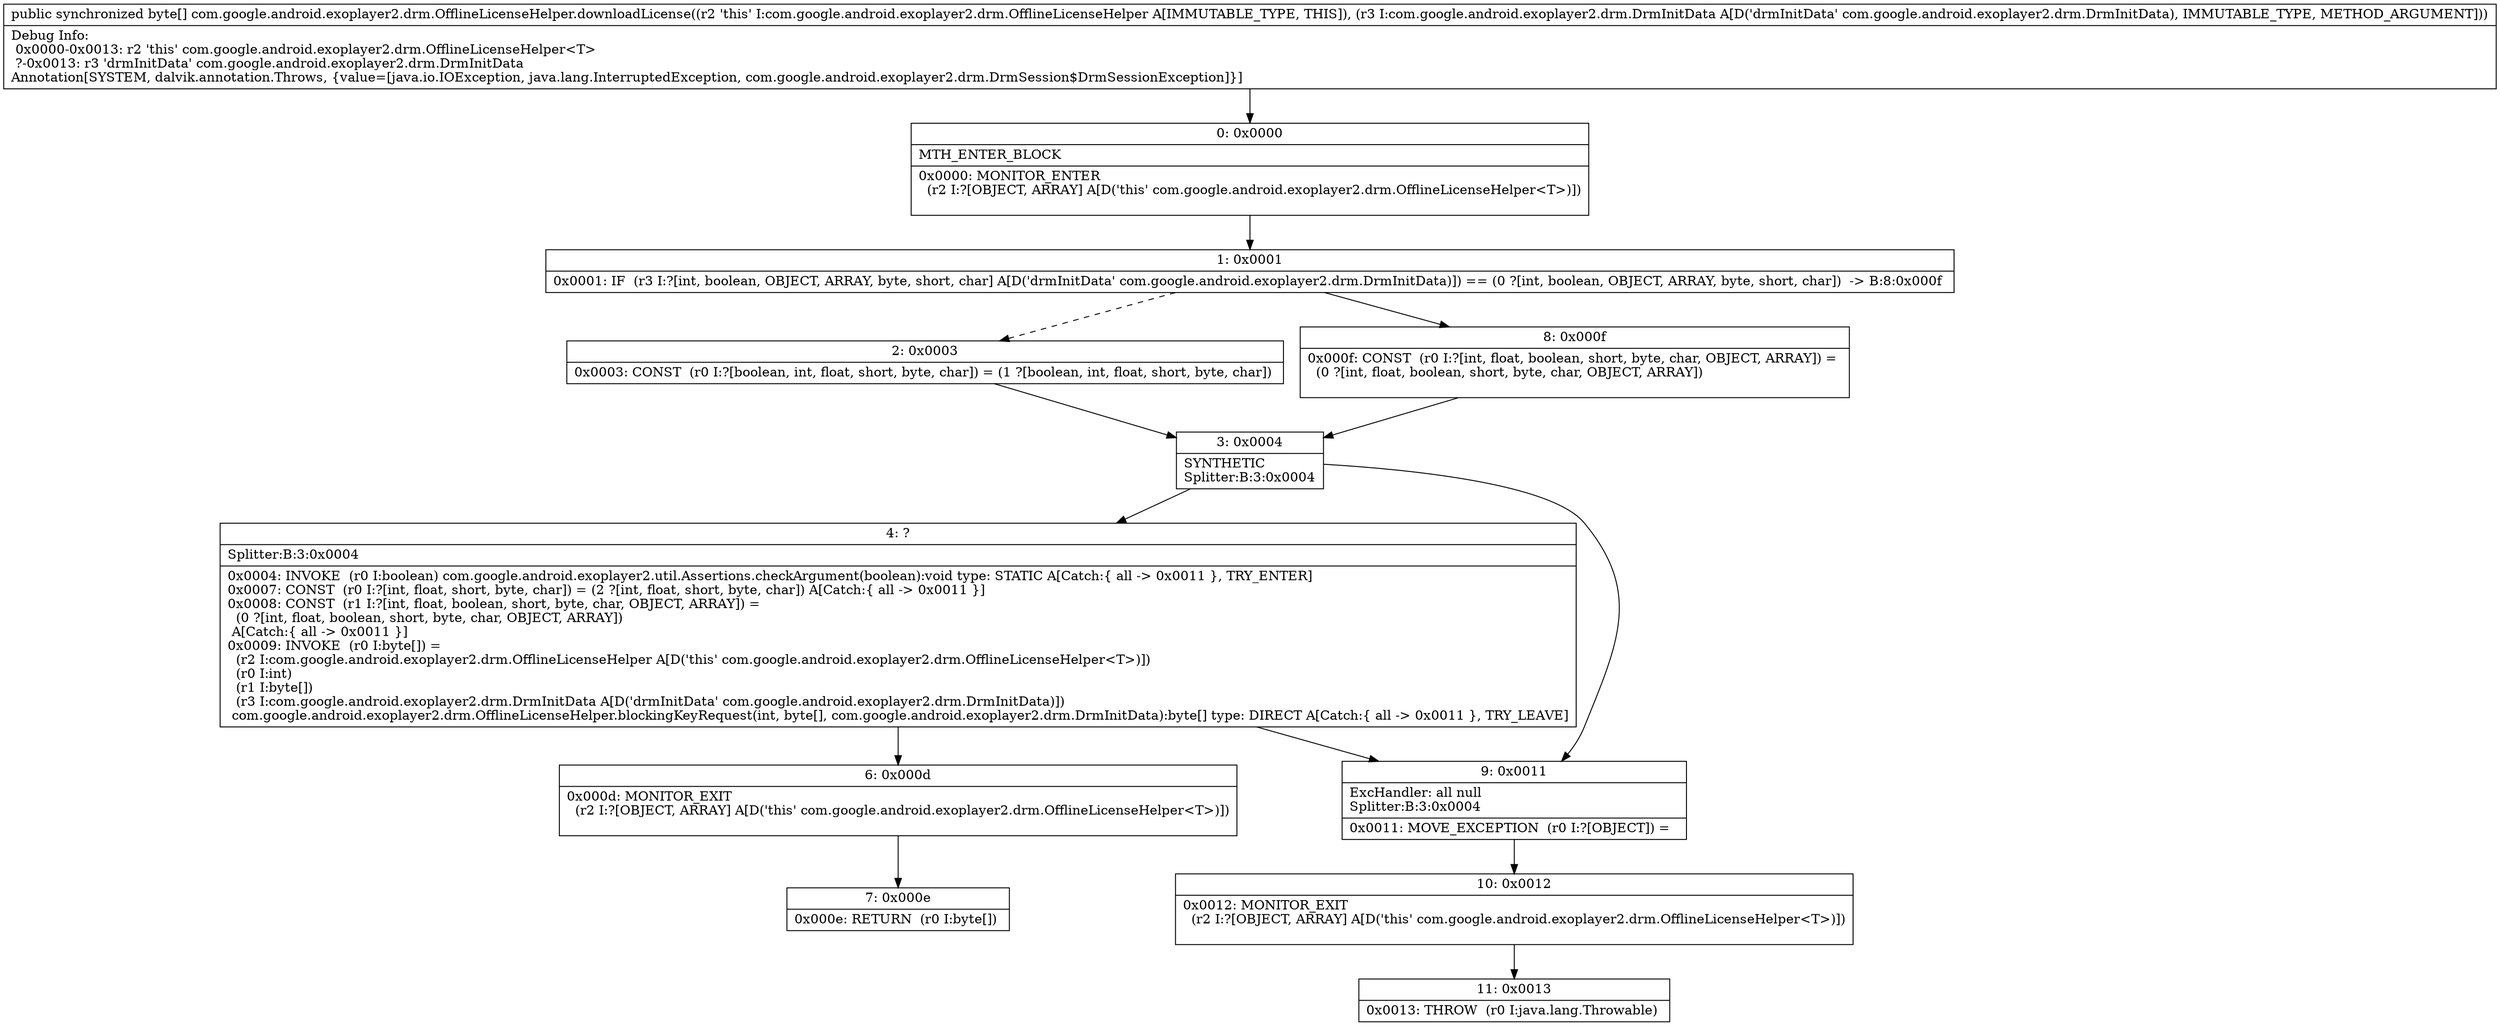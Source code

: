 digraph "CFG forcom.google.android.exoplayer2.drm.OfflineLicenseHelper.downloadLicense(Lcom\/google\/android\/exoplayer2\/drm\/DrmInitData;)[B" {
Node_0 [shape=record,label="{0\:\ 0x0000|MTH_ENTER_BLOCK\l|0x0000: MONITOR_ENTER  \l  (r2 I:?[OBJECT, ARRAY] A[D('this' com.google.android.exoplayer2.drm.OfflineLicenseHelper\<T\>)])\l \l}"];
Node_1 [shape=record,label="{1\:\ 0x0001|0x0001: IF  (r3 I:?[int, boolean, OBJECT, ARRAY, byte, short, char] A[D('drmInitData' com.google.android.exoplayer2.drm.DrmInitData)]) == (0 ?[int, boolean, OBJECT, ARRAY, byte, short, char])  \-\> B:8:0x000f \l}"];
Node_2 [shape=record,label="{2\:\ 0x0003|0x0003: CONST  (r0 I:?[boolean, int, float, short, byte, char]) = (1 ?[boolean, int, float, short, byte, char]) \l}"];
Node_3 [shape=record,label="{3\:\ 0x0004|SYNTHETIC\lSplitter:B:3:0x0004\l}"];
Node_4 [shape=record,label="{4\:\ ?|Splitter:B:3:0x0004\l|0x0004: INVOKE  (r0 I:boolean) com.google.android.exoplayer2.util.Assertions.checkArgument(boolean):void type: STATIC A[Catch:\{ all \-\> 0x0011 \}, TRY_ENTER]\l0x0007: CONST  (r0 I:?[int, float, short, byte, char]) = (2 ?[int, float, short, byte, char]) A[Catch:\{ all \-\> 0x0011 \}]\l0x0008: CONST  (r1 I:?[int, float, boolean, short, byte, char, OBJECT, ARRAY]) = \l  (0 ?[int, float, boolean, short, byte, char, OBJECT, ARRAY])\l A[Catch:\{ all \-\> 0x0011 \}]\l0x0009: INVOKE  (r0 I:byte[]) = \l  (r2 I:com.google.android.exoplayer2.drm.OfflineLicenseHelper A[D('this' com.google.android.exoplayer2.drm.OfflineLicenseHelper\<T\>)])\l  (r0 I:int)\l  (r1 I:byte[])\l  (r3 I:com.google.android.exoplayer2.drm.DrmInitData A[D('drmInitData' com.google.android.exoplayer2.drm.DrmInitData)])\l com.google.android.exoplayer2.drm.OfflineLicenseHelper.blockingKeyRequest(int, byte[], com.google.android.exoplayer2.drm.DrmInitData):byte[] type: DIRECT A[Catch:\{ all \-\> 0x0011 \}, TRY_LEAVE]\l}"];
Node_6 [shape=record,label="{6\:\ 0x000d|0x000d: MONITOR_EXIT  \l  (r2 I:?[OBJECT, ARRAY] A[D('this' com.google.android.exoplayer2.drm.OfflineLicenseHelper\<T\>)])\l \l}"];
Node_7 [shape=record,label="{7\:\ 0x000e|0x000e: RETURN  (r0 I:byte[]) \l}"];
Node_8 [shape=record,label="{8\:\ 0x000f|0x000f: CONST  (r0 I:?[int, float, boolean, short, byte, char, OBJECT, ARRAY]) = \l  (0 ?[int, float, boolean, short, byte, char, OBJECT, ARRAY])\l \l}"];
Node_9 [shape=record,label="{9\:\ 0x0011|ExcHandler: all null\lSplitter:B:3:0x0004\l|0x0011: MOVE_EXCEPTION  (r0 I:?[OBJECT]) =  \l}"];
Node_10 [shape=record,label="{10\:\ 0x0012|0x0012: MONITOR_EXIT  \l  (r2 I:?[OBJECT, ARRAY] A[D('this' com.google.android.exoplayer2.drm.OfflineLicenseHelper\<T\>)])\l \l}"];
Node_11 [shape=record,label="{11\:\ 0x0013|0x0013: THROW  (r0 I:java.lang.Throwable) \l}"];
MethodNode[shape=record,label="{public synchronized byte[] com.google.android.exoplayer2.drm.OfflineLicenseHelper.downloadLicense((r2 'this' I:com.google.android.exoplayer2.drm.OfflineLicenseHelper A[IMMUTABLE_TYPE, THIS]), (r3 I:com.google.android.exoplayer2.drm.DrmInitData A[D('drmInitData' com.google.android.exoplayer2.drm.DrmInitData), IMMUTABLE_TYPE, METHOD_ARGUMENT]))  | Debug Info:\l  0x0000\-0x0013: r2 'this' com.google.android.exoplayer2.drm.OfflineLicenseHelper\<T\>\l  ?\-0x0013: r3 'drmInitData' com.google.android.exoplayer2.drm.DrmInitData\lAnnotation[SYSTEM, dalvik.annotation.Throws, \{value=[java.io.IOException, java.lang.InterruptedException, com.google.android.exoplayer2.drm.DrmSession$DrmSessionException]\}]\l}"];
MethodNode -> Node_0;
Node_0 -> Node_1;
Node_1 -> Node_2[style=dashed];
Node_1 -> Node_8;
Node_2 -> Node_3;
Node_3 -> Node_4;
Node_3 -> Node_9;
Node_4 -> Node_9;
Node_4 -> Node_6;
Node_6 -> Node_7;
Node_8 -> Node_3;
Node_9 -> Node_10;
Node_10 -> Node_11;
}

